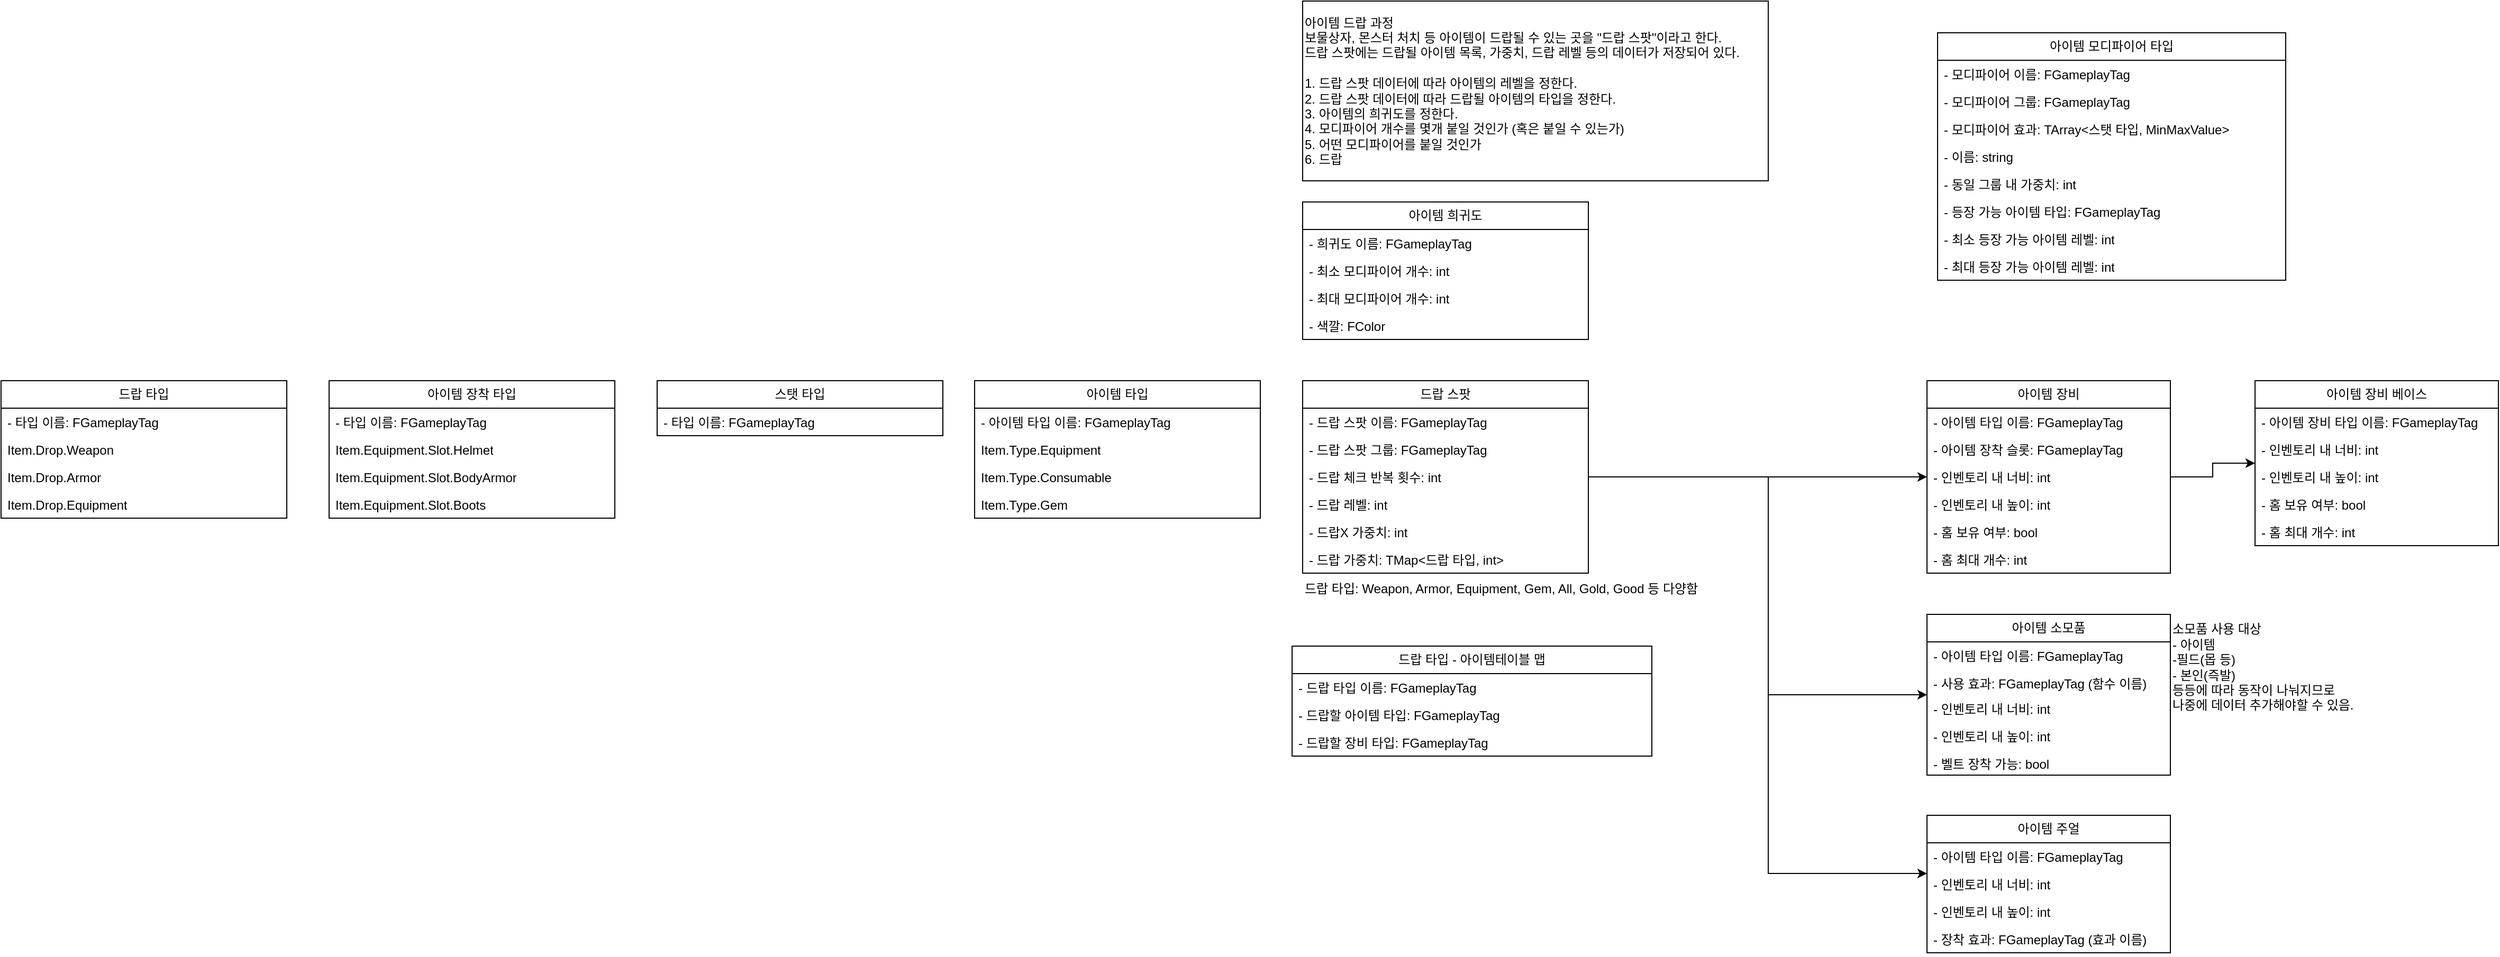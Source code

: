 <mxfile version="22.0.8" type="github">
  <diagram id="C5RBs43oDa-KdzZeNtuy" name="Page-1">
    <mxGraphModel dx="2609" dy="567" grid="1" gridSize="10" guides="1" tooltips="1" connect="1" arrows="1" fold="1" page="1" pageScale="1" pageWidth="827" pageHeight="1169" math="0" shadow="0">
      <root>
        <mxCell id="WIyWlLk6GJQsqaUBKTNV-0" />
        <mxCell id="WIyWlLk6GJQsqaUBKTNV-1" parent="WIyWlLk6GJQsqaUBKTNV-0" />
        <mxCell id="uqvtZdEYVKm4WlNIXN3L-16" value="아이템 타입" style="swimlane;fontStyle=0;childLayout=stackLayout;horizontal=1;startSize=26;fillColor=none;horizontalStack=0;resizeParent=1;resizeParentMax=0;resizeLast=0;collapsible=1;marginBottom=0;whiteSpace=wrap;html=1;" parent="WIyWlLk6GJQsqaUBKTNV-1" vertex="1">
          <mxGeometry x="-590" y="559" width="270" height="130" as="geometry" />
        </mxCell>
        <mxCell id="pYJsjD_AlreR97OpPR__-17" value="- 아이템 타입 이름: FGameplayTag&lt;br&gt;" style="text;strokeColor=none;fillColor=none;align=left;verticalAlign=top;spacingLeft=4;spacingRight=4;overflow=hidden;rotatable=0;points=[[0,0.5],[1,0.5]];portConstraint=eastwest;whiteSpace=wrap;html=1;" vertex="1" parent="uqvtZdEYVKm4WlNIXN3L-16">
          <mxGeometry y="26" width="270" height="26" as="geometry" />
        </mxCell>
        <mxCell id="uqvtZdEYVKm4WlNIXN3L-17" value="Item.Type.Equipment" style="text;strokeColor=none;fillColor=none;align=left;verticalAlign=top;spacingLeft=4;spacingRight=4;overflow=hidden;rotatable=0;points=[[0,0.5],[1,0.5]];portConstraint=eastwest;whiteSpace=wrap;html=1;" parent="uqvtZdEYVKm4WlNIXN3L-16" vertex="1">
          <mxGeometry y="52" width="270" height="26" as="geometry" />
        </mxCell>
        <mxCell id="pYJsjD_AlreR97OpPR__-18" value="Item.Type.Consumable" style="text;strokeColor=none;fillColor=none;align=left;verticalAlign=top;spacingLeft=4;spacingRight=4;overflow=hidden;rotatable=0;points=[[0,0.5],[1,0.5]];portConstraint=eastwest;whiteSpace=wrap;html=1;" vertex="1" parent="uqvtZdEYVKm4WlNIXN3L-16">
          <mxGeometry y="78" width="270" height="26" as="geometry" />
        </mxCell>
        <mxCell id="pYJsjD_AlreR97OpPR__-19" value="Item.Type.Gem" style="text;strokeColor=none;fillColor=none;align=left;verticalAlign=top;spacingLeft=4;spacingRight=4;overflow=hidden;rotatable=0;points=[[0,0.5],[1,0.5]];portConstraint=eastwest;whiteSpace=wrap;html=1;" vertex="1" parent="uqvtZdEYVKm4WlNIXN3L-16">
          <mxGeometry y="104" width="270" height="26" as="geometry" />
        </mxCell>
        <mxCell id="uqvtZdEYVKm4WlNIXN3L-45" value="아이템 소모품" style="swimlane;fontStyle=0;childLayout=stackLayout;horizontal=1;startSize=26;fillColor=none;horizontalStack=0;resizeParent=1;resizeParentMax=0;resizeLast=0;collapsible=1;marginBottom=0;whiteSpace=wrap;html=1;" parent="WIyWlLk6GJQsqaUBKTNV-1" vertex="1">
          <mxGeometry x="310" y="780" width="230" height="152" as="geometry" />
        </mxCell>
        <mxCell id="uqvtZdEYVKm4WlNIXN3L-46" value="- 아이템 타입 이름: FGameplayTag" style="text;strokeColor=none;fillColor=none;align=left;verticalAlign=top;spacingLeft=4;spacingRight=4;overflow=hidden;rotatable=0;points=[[0,0.5],[1,0.5]];portConstraint=eastwest;whiteSpace=wrap;html=1;" parent="uqvtZdEYVKm4WlNIXN3L-45" vertex="1">
          <mxGeometry y="26" width="230" height="26" as="geometry" />
        </mxCell>
        <mxCell id="uqvtZdEYVKm4WlNIXN3L-53" value="- 사용 효과: FGameplayTag (함수 이름)" style="text;strokeColor=none;fillColor=none;align=left;verticalAlign=top;spacingLeft=4;spacingRight=4;overflow=hidden;rotatable=0;points=[[0,0.5],[1,0.5]];portConstraint=eastwest;whiteSpace=wrap;html=1;" parent="uqvtZdEYVKm4WlNIXN3L-45" vertex="1">
          <mxGeometry y="52" width="230" height="24" as="geometry" />
        </mxCell>
        <mxCell id="o3cVLX7GlPP_p-mK8Vke-2" value="- 인벤토리 내 너비: int" style="text;strokeColor=none;fillColor=none;align=left;verticalAlign=top;spacingLeft=4;spacingRight=4;overflow=hidden;rotatable=0;points=[[0,0.5],[1,0.5]];portConstraint=eastwest;whiteSpace=wrap;html=1;" parent="uqvtZdEYVKm4WlNIXN3L-45" vertex="1">
          <mxGeometry y="76" width="230" height="26" as="geometry" />
        </mxCell>
        <mxCell id="o3cVLX7GlPP_p-mK8Vke-3" value="- 인벤토리 내 높이: int" style="text;strokeColor=none;fillColor=none;align=left;verticalAlign=top;spacingLeft=4;spacingRight=4;overflow=hidden;rotatable=0;points=[[0,0.5],[1,0.5]];portConstraint=eastwest;whiteSpace=wrap;html=1;" parent="uqvtZdEYVKm4WlNIXN3L-45" vertex="1">
          <mxGeometry y="102" width="230" height="26" as="geometry" />
        </mxCell>
        <mxCell id="uqvtZdEYVKm4WlNIXN3L-54" value="- 벨트 장착 가능: bool" style="text;strokeColor=none;fillColor=none;align=left;verticalAlign=top;spacingLeft=4;spacingRight=4;overflow=hidden;rotatable=0;points=[[0,0.5],[1,0.5]];portConstraint=eastwest;whiteSpace=wrap;html=1;" parent="uqvtZdEYVKm4WlNIXN3L-45" vertex="1">
          <mxGeometry y="128" width="230" height="24" as="geometry" />
        </mxCell>
        <mxCell id="pYJsjD_AlreR97OpPR__-42" value="" style="edgeStyle=orthogonalEdgeStyle;rounded=0;orthogonalLoop=1;jettySize=auto;html=1;" edge="1" parent="WIyWlLk6GJQsqaUBKTNV-1" source="uqvtZdEYVKm4WlNIXN3L-56" target="pYJsjD_AlreR97OpPR__-35">
          <mxGeometry relative="1" as="geometry" />
        </mxCell>
        <mxCell id="uqvtZdEYVKm4WlNIXN3L-56" value="아이템 장비" style="swimlane;fontStyle=0;childLayout=stackLayout;horizontal=1;startSize=26;fillColor=none;horizontalStack=0;resizeParent=1;resizeParentMax=0;resizeLast=0;collapsible=1;marginBottom=0;whiteSpace=wrap;html=1;" parent="WIyWlLk6GJQsqaUBKTNV-1" vertex="1">
          <mxGeometry x="310" y="559" width="230" height="182" as="geometry" />
        </mxCell>
        <mxCell id="uqvtZdEYVKm4WlNIXN3L-57" value="- 아이템 타입 이름: FGameplayTag" style="text;strokeColor=none;fillColor=none;align=left;verticalAlign=top;spacingLeft=4;spacingRight=4;overflow=hidden;rotatable=0;points=[[0,0.5],[1,0.5]];portConstraint=eastwest;whiteSpace=wrap;html=1;" parent="uqvtZdEYVKm4WlNIXN3L-56" vertex="1">
          <mxGeometry y="26" width="230" height="26" as="geometry" />
        </mxCell>
        <mxCell id="uqvtZdEYVKm4WlNIXN3L-64" value="- 아이템 장착 슬롯: FGameplayTag&lt;br&gt;" style="text;strokeColor=none;fillColor=none;align=left;verticalAlign=top;spacingLeft=4;spacingRight=4;overflow=hidden;rotatable=0;points=[[0,0.5],[1,0.5]];portConstraint=eastwest;whiteSpace=wrap;html=1;" parent="uqvtZdEYVKm4WlNIXN3L-56" vertex="1">
          <mxGeometry y="52" width="230" height="26" as="geometry" />
        </mxCell>
        <mxCell id="o3cVLX7GlPP_p-mK8Vke-1" value="- 인벤토리 내 너비: int" style="text;strokeColor=none;fillColor=none;align=left;verticalAlign=top;spacingLeft=4;spacingRight=4;overflow=hidden;rotatable=0;points=[[0,0.5],[1,0.5]];portConstraint=eastwest;whiteSpace=wrap;html=1;" parent="uqvtZdEYVKm4WlNIXN3L-56" vertex="1">
          <mxGeometry y="78" width="230" height="26" as="geometry" />
        </mxCell>
        <mxCell id="uqvtZdEYVKm4WlNIXN3L-19" value="- 인벤토리 내 높이: int" style="text;strokeColor=none;fillColor=none;align=left;verticalAlign=top;spacingLeft=4;spacingRight=4;overflow=hidden;rotatable=0;points=[[0,0.5],[1,0.5]];portConstraint=eastwest;whiteSpace=wrap;html=1;" parent="uqvtZdEYVKm4WlNIXN3L-56" vertex="1">
          <mxGeometry y="104" width="230" height="26" as="geometry" />
        </mxCell>
        <mxCell id="uqvtZdEYVKm4WlNIXN3L-66" value="- 홈 보유 여부: bool" style="text;strokeColor=none;fillColor=none;align=left;verticalAlign=top;spacingLeft=4;spacingRight=4;overflow=hidden;rotatable=0;points=[[0,0.5],[1,0.5]];portConstraint=eastwest;whiteSpace=wrap;html=1;" parent="uqvtZdEYVKm4WlNIXN3L-56" vertex="1">
          <mxGeometry y="130" width="230" height="26" as="geometry" />
        </mxCell>
        <mxCell id="uqvtZdEYVKm4WlNIXN3L-67" value="- 홈 최대 개수: int" style="text;strokeColor=none;fillColor=none;align=left;verticalAlign=top;spacingLeft=4;spacingRight=4;overflow=hidden;rotatable=0;points=[[0,0.5],[1,0.5]];portConstraint=eastwest;whiteSpace=wrap;html=1;" parent="uqvtZdEYVKm4WlNIXN3L-56" vertex="1">
          <mxGeometry y="156" width="230" height="26" as="geometry" />
        </mxCell>
        <mxCell id="uqvtZdEYVKm4WlNIXN3L-62" value="소모품 사용 대상&lt;br&gt;&lt;div style=&quot;&quot;&gt;&lt;span style=&quot;background-color: initial;&quot;&gt;- 아이템&lt;/span&gt;&lt;/div&gt;-필드(몹 등)&lt;br&gt;- 본인(즉발)&lt;br&gt;등등에 따라 동작이 나눠지므로 &lt;br&gt;나중에 데이터 추가해야할 수 있음." style="text;html=1;align=left;verticalAlign=middle;resizable=0;points=[];autosize=1;strokeColor=none;fillColor=none;" parent="WIyWlLk6GJQsqaUBKTNV-1" vertex="1">
          <mxGeometry x="540" y="780" width="210" height="100" as="geometry" />
        </mxCell>
        <mxCell id="uqvtZdEYVKm4WlNIXN3L-68" value="아이템 주얼" style="swimlane;fontStyle=0;childLayout=stackLayout;horizontal=1;startSize=26;fillColor=none;horizontalStack=0;resizeParent=1;resizeParentMax=0;resizeLast=0;collapsible=1;marginBottom=0;whiteSpace=wrap;html=1;" parent="WIyWlLk6GJQsqaUBKTNV-1" vertex="1">
          <mxGeometry x="310" y="970" width="230" height="130" as="geometry" />
        </mxCell>
        <mxCell id="uqvtZdEYVKm4WlNIXN3L-69" value="- 아이템 타입 이름: FGameplayTag" style="text;strokeColor=none;fillColor=none;align=left;verticalAlign=top;spacingLeft=4;spacingRight=4;overflow=hidden;rotatable=0;points=[[0,0.5],[1,0.5]];portConstraint=eastwest;whiteSpace=wrap;html=1;" parent="uqvtZdEYVKm4WlNIXN3L-68" vertex="1">
          <mxGeometry y="26" width="230" height="26" as="geometry" />
        </mxCell>
        <mxCell id="o3cVLX7GlPP_p-mK8Vke-5" value="- 인벤토리 내 너비: int" style="text;strokeColor=none;fillColor=none;align=left;verticalAlign=top;spacingLeft=4;spacingRight=4;overflow=hidden;rotatable=0;points=[[0,0.5],[1,0.5]];portConstraint=eastwest;whiteSpace=wrap;html=1;" parent="uqvtZdEYVKm4WlNIXN3L-68" vertex="1">
          <mxGeometry y="52" width="230" height="26" as="geometry" />
        </mxCell>
        <mxCell id="o3cVLX7GlPP_p-mK8Vke-4" value="- 인벤토리 내 높이: int" style="text;strokeColor=none;fillColor=none;align=left;verticalAlign=top;spacingLeft=4;spacingRight=4;overflow=hidden;rotatable=0;points=[[0,0.5],[1,0.5]];portConstraint=eastwest;whiteSpace=wrap;html=1;" parent="uqvtZdEYVKm4WlNIXN3L-68" vertex="1">
          <mxGeometry y="78" width="230" height="26" as="geometry" />
        </mxCell>
        <mxCell id="uqvtZdEYVKm4WlNIXN3L-73" value="- 장착 효과: FGameplayTag (효과 이름)" style="text;strokeColor=none;fillColor=none;align=left;verticalAlign=top;spacingLeft=4;spacingRight=4;overflow=hidden;rotatable=0;points=[[0,0.5],[1,0.5]];portConstraint=eastwest;whiteSpace=wrap;html=1;" parent="uqvtZdEYVKm4WlNIXN3L-68" vertex="1">
          <mxGeometry y="104" width="230" height="26" as="geometry" />
        </mxCell>
        <mxCell id="uqvtZdEYVKm4WlNIXN3L-98" value="스탯 타입" style="swimlane;fontStyle=0;childLayout=stackLayout;horizontal=1;startSize=26;fillColor=none;horizontalStack=0;resizeParent=1;resizeParentMax=0;resizeLast=0;collapsible=1;marginBottom=0;whiteSpace=wrap;html=1;" parent="WIyWlLk6GJQsqaUBKTNV-1" vertex="1">
          <mxGeometry x="-890" y="559" width="270" height="52" as="geometry" />
        </mxCell>
        <mxCell id="uqvtZdEYVKm4WlNIXN3L-104" value="- 타입 이름: FGameplayTag" style="text;strokeColor=none;fillColor=none;align=left;verticalAlign=top;spacingLeft=4;spacingRight=4;overflow=hidden;rotatable=0;points=[[0,0.5],[1,0.5]];portConstraint=eastwest;whiteSpace=wrap;html=1;" parent="uqvtZdEYVKm4WlNIXN3L-98" vertex="1">
          <mxGeometry y="26" width="270" height="26" as="geometry" />
        </mxCell>
        <mxCell id="uqvtZdEYVKm4WlNIXN3L-122" value="아이템 드랍 과정&lt;br&gt;보물상자, 몬스터 처치 등 아이템이 드랍될 수 있는 곳을 &quot;드랍 스팟&quot;이라고 한다.&lt;br&gt;드랍 스팟에는 드랍될 아이템 목록, 가중치, 드랍 레벨 등의 데이터가 저장되어 있다.&lt;br&gt;&lt;br&gt;1. 드랍 스팟 데이터에 따라 아이템의 레벨을 정한다.&lt;br&gt;2. 드랍 스팟 데이터에 따라 드랍될 아이템의 타입을 정한다.&lt;br style=&quot;border-color: var(--border-color);&quot;&gt;&lt;span style=&quot;&quot;&gt;3. 아이템의 희귀도를 정한다.&lt;/span&gt;&lt;br style=&quot;border-color: var(--border-color);&quot;&gt;&lt;span style=&quot;&quot;&gt;4. 모디파이어 개수를 몇개 붙일 것인가 (혹은 붙일 수 있는가)&lt;/span&gt;&lt;br style=&quot;border-color: var(--border-color);&quot;&gt;&lt;span style=&quot;&quot;&gt;5. 어떤 모디파이어를 붙일 것인가&lt;/span&gt;&lt;br style=&quot;border-color: var(--border-color);&quot;&gt;&lt;span style=&quot;&quot;&gt;6. 드랍&lt;/span&gt;" style="rounded=0;whiteSpace=wrap;html=1;align=left;" parent="WIyWlLk6GJQsqaUBKTNV-1" vertex="1">
          <mxGeometry x="-280" y="200" width="440" height="170" as="geometry" />
        </mxCell>
        <mxCell id="uqvtZdEYVKm4WlNIXN3L-128" value="아이템 장착 타입" style="swimlane;fontStyle=0;childLayout=stackLayout;horizontal=1;startSize=26;fillColor=none;horizontalStack=0;resizeParent=1;resizeParentMax=0;resizeLast=0;collapsible=1;marginBottom=0;whiteSpace=wrap;html=1;" parent="WIyWlLk6GJQsqaUBKTNV-1" vertex="1">
          <mxGeometry x="-1200" y="559" width="270" height="130" as="geometry" />
        </mxCell>
        <mxCell id="uqvtZdEYVKm4WlNIXN3L-129" value="- 타입 이름: FGameplayTag" style="text;strokeColor=none;fillColor=none;align=left;verticalAlign=top;spacingLeft=4;spacingRight=4;overflow=hidden;rotatable=0;points=[[0,0.5],[1,0.5]];portConstraint=eastwest;whiteSpace=wrap;html=1;" parent="uqvtZdEYVKm4WlNIXN3L-128" vertex="1">
          <mxGeometry y="26" width="270" height="26" as="geometry" />
        </mxCell>
        <mxCell id="pYJsjD_AlreR97OpPR__-32" value="Item.Equipment.Slot.Helmet" style="text;strokeColor=none;fillColor=none;align=left;verticalAlign=top;spacingLeft=4;spacingRight=4;overflow=hidden;rotatable=0;points=[[0,0.5],[1,0.5]];portConstraint=eastwest;whiteSpace=wrap;html=1;" vertex="1" parent="uqvtZdEYVKm4WlNIXN3L-128">
          <mxGeometry y="52" width="270" height="26" as="geometry" />
        </mxCell>
        <mxCell id="pYJsjD_AlreR97OpPR__-33" value="Item.Equipment.Slot.BodyArmor" style="text;strokeColor=none;fillColor=none;align=left;verticalAlign=top;spacingLeft=4;spacingRight=4;overflow=hidden;rotatable=0;points=[[0,0.5],[1,0.5]];portConstraint=eastwest;whiteSpace=wrap;html=1;" vertex="1" parent="uqvtZdEYVKm4WlNIXN3L-128">
          <mxGeometry y="78" width="270" height="26" as="geometry" />
        </mxCell>
        <mxCell id="pYJsjD_AlreR97OpPR__-34" value="Item.Equipment.Slot.Boots" style="text;strokeColor=none;fillColor=none;align=left;verticalAlign=top;spacingLeft=4;spacingRight=4;overflow=hidden;rotatable=0;points=[[0,0.5],[1,0.5]];portConstraint=eastwest;whiteSpace=wrap;html=1;" vertex="1" parent="uqvtZdEYVKm4WlNIXN3L-128">
          <mxGeometry y="104" width="270" height="26" as="geometry" />
        </mxCell>
        <mxCell id="pYJsjD_AlreR97OpPR__-11" value="" style="edgeStyle=orthogonalEdgeStyle;rounded=0;orthogonalLoop=1;jettySize=auto;html=1;" edge="1" parent="WIyWlLk6GJQsqaUBKTNV-1" source="fvDbEHZVz452sutA-oqK-0" target="uqvtZdEYVKm4WlNIXN3L-45">
          <mxGeometry relative="1" as="geometry">
            <Array as="points">
              <mxPoint x="160" y="650" />
              <mxPoint x="160" y="856" />
            </Array>
          </mxGeometry>
        </mxCell>
        <mxCell id="fvDbEHZVz452sutA-oqK-0" value="드랍 스팟" style="swimlane;fontStyle=0;childLayout=stackLayout;horizontal=1;startSize=26;fillColor=none;horizontalStack=0;resizeParent=1;resizeParentMax=0;resizeLast=0;collapsible=1;marginBottom=0;whiteSpace=wrap;html=1;" parent="WIyWlLk6GJQsqaUBKTNV-1" vertex="1">
          <mxGeometry x="-280" y="559" width="270" height="182" as="geometry" />
        </mxCell>
        <mxCell id="fvDbEHZVz452sutA-oqK-1" value="- 드랍 스팟 이름: FGameplayTag" style="text;strokeColor=none;fillColor=none;align=left;verticalAlign=top;spacingLeft=4;spacingRight=4;overflow=hidden;rotatable=0;points=[[0,0.5],[1,0.5]];portConstraint=eastwest;whiteSpace=wrap;html=1;" parent="fvDbEHZVz452sutA-oqK-0" vertex="1">
          <mxGeometry y="26" width="270" height="26" as="geometry" />
        </mxCell>
        <mxCell id="fvDbEHZVz452sutA-oqK-2" value="- 드랍 스팟 그룹: FGameplayTag&lt;br&gt;" style="text;strokeColor=none;fillColor=none;align=left;verticalAlign=top;spacingLeft=4;spacingRight=4;overflow=hidden;rotatable=0;points=[[0,0.5],[1,0.5]];portConstraint=eastwest;whiteSpace=wrap;html=1;" parent="fvDbEHZVz452sutA-oqK-0" vertex="1">
          <mxGeometry y="52" width="270" height="26" as="geometry" />
        </mxCell>
        <mxCell id="fvDbEHZVz452sutA-oqK-3" value="- 드랍 체크 반복 횟수: int" style="text;strokeColor=none;fillColor=none;align=left;verticalAlign=top;spacingLeft=4;spacingRight=4;overflow=hidden;rotatable=0;points=[[0,0.5],[1,0.5]];portConstraint=eastwest;whiteSpace=wrap;html=1;" parent="fvDbEHZVz452sutA-oqK-0" vertex="1">
          <mxGeometry y="78" width="270" height="26" as="geometry" />
        </mxCell>
        <mxCell id="fvDbEHZVz452sutA-oqK-4" value="- 드랍 레벨: int" style="text;strokeColor=none;fillColor=none;align=left;verticalAlign=top;spacingLeft=4;spacingRight=4;overflow=hidden;rotatable=0;points=[[0,0.5],[1,0.5]];portConstraint=eastwest;whiteSpace=wrap;html=1;" parent="fvDbEHZVz452sutA-oqK-0" vertex="1">
          <mxGeometry y="104" width="270" height="26" as="geometry" />
        </mxCell>
        <mxCell id="fvDbEHZVz452sutA-oqK-5" value="- 드랍X 가중치: int" style="text;strokeColor=none;fillColor=none;align=left;verticalAlign=top;spacingLeft=4;spacingRight=4;overflow=hidden;rotatable=0;points=[[0,0.5],[1,0.5]];portConstraint=eastwest;whiteSpace=wrap;html=1;" parent="fvDbEHZVz452sutA-oqK-0" vertex="1">
          <mxGeometry y="130" width="270" height="26" as="geometry" />
        </mxCell>
        <mxCell id="fvDbEHZVz452sutA-oqK-6" value="- 드랍 가중치: TMap&amp;lt;드랍 타입, int&amp;gt;" style="text;strokeColor=none;fillColor=none;align=left;verticalAlign=top;spacingLeft=4;spacingRight=4;overflow=hidden;rotatable=0;points=[[0,0.5],[1,0.5]];portConstraint=eastwest;whiteSpace=wrap;html=1;" parent="fvDbEHZVz452sutA-oqK-0" vertex="1">
          <mxGeometry y="156" width="270" height="26" as="geometry" />
        </mxCell>
        <mxCell id="uqvtZdEYVKm4WlNIXN3L-110" value="아이템 희귀도" style="swimlane;fontStyle=0;childLayout=stackLayout;horizontal=1;startSize=26;fillColor=none;horizontalStack=0;resizeParent=1;resizeParentMax=0;resizeLast=0;collapsible=1;marginBottom=0;whiteSpace=wrap;html=1;" parent="WIyWlLk6GJQsqaUBKTNV-1" vertex="1">
          <mxGeometry x="-280" y="390" width="270" height="130" as="geometry" />
        </mxCell>
        <mxCell id="uqvtZdEYVKm4WlNIXN3L-111" value="- 희귀도 이름: FGameplayTag" style="text;strokeColor=none;fillColor=none;align=left;verticalAlign=top;spacingLeft=4;spacingRight=4;overflow=hidden;rotatable=0;points=[[0,0.5],[1,0.5]];portConstraint=eastwest;whiteSpace=wrap;html=1;" parent="uqvtZdEYVKm4WlNIXN3L-110" vertex="1">
          <mxGeometry y="26" width="270" height="26" as="geometry" />
        </mxCell>
        <mxCell id="uqvtZdEYVKm4WlNIXN3L-118" value="- 최소 모디파이어 개수: int" style="text;strokeColor=none;fillColor=none;align=left;verticalAlign=top;spacingLeft=4;spacingRight=4;overflow=hidden;rotatable=0;points=[[0,0.5],[1,0.5]];portConstraint=eastwest;whiteSpace=wrap;html=1;" parent="uqvtZdEYVKm4WlNIXN3L-110" vertex="1">
          <mxGeometry y="52" width="270" height="26" as="geometry" />
        </mxCell>
        <mxCell id="uqvtZdEYVKm4WlNIXN3L-119" value="- 최대 모디파이어 개수: int" style="text;strokeColor=none;fillColor=none;align=left;verticalAlign=top;spacingLeft=4;spacingRight=4;overflow=hidden;rotatable=0;points=[[0,0.5],[1,0.5]];portConstraint=eastwest;whiteSpace=wrap;html=1;" parent="uqvtZdEYVKm4WlNIXN3L-110" vertex="1">
          <mxGeometry y="78" width="270" height="26" as="geometry" />
        </mxCell>
        <mxCell id="uqvtZdEYVKm4WlNIXN3L-120" value="- 색깔: FColor" style="text;strokeColor=none;fillColor=none;align=left;verticalAlign=top;spacingLeft=4;spacingRight=4;overflow=hidden;rotatable=0;points=[[0,0.5],[1,0.5]];portConstraint=eastwest;whiteSpace=wrap;html=1;" parent="uqvtZdEYVKm4WlNIXN3L-110" vertex="1">
          <mxGeometry y="104" width="270" height="26" as="geometry" />
        </mxCell>
        <mxCell id="pYJsjD_AlreR97OpPR__-12" value="" style="edgeStyle=orthogonalEdgeStyle;rounded=0;orthogonalLoop=1;jettySize=auto;html=1;" edge="1" parent="WIyWlLk6GJQsqaUBKTNV-1" source="fvDbEHZVz452sutA-oqK-0" target="uqvtZdEYVKm4WlNIXN3L-56">
          <mxGeometry relative="1" as="geometry">
            <mxPoint y="660" as="sourcePoint" />
            <mxPoint x="90" y="866" as="targetPoint" />
            <Array as="points">
              <mxPoint x="20" y="650" />
              <mxPoint x="20" y="650" />
            </Array>
          </mxGeometry>
        </mxCell>
        <mxCell id="pYJsjD_AlreR97OpPR__-15" value="" style="edgeStyle=orthogonalEdgeStyle;rounded=0;orthogonalLoop=1;jettySize=auto;html=1;" edge="1" parent="WIyWlLk6GJQsqaUBKTNV-1" source="fvDbEHZVz452sutA-oqK-0" target="uqvtZdEYVKm4WlNIXN3L-68">
          <mxGeometry relative="1" as="geometry">
            <mxPoint y="660" as="sourcePoint" />
            <mxPoint x="320" y="866" as="targetPoint" />
            <Array as="points">
              <mxPoint x="160" y="650" />
              <mxPoint x="160" y="1025" />
            </Array>
          </mxGeometry>
        </mxCell>
        <mxCell id="uqvtZdEYVKm4WlNIXN3L-82" value="아이템 모디파이어 타입" style="swimlane;fontStyle=0;childLayout=stackLayout;horizontal=1;startSize=26;fillColor=none;horizontalStack=0;resizeParent=1;resizeParentMax=0;resizeLast=0;collapsible=1;marginBottom=0;whiteSpace=wrap;html=1;" parent="WIyWlLk6GJQsqaUBKTNV-1" vertex="1">
          <mxGeometry x="320" y="230" width="329" height="234" as="geometry" />
        </mxCell>
        <mxCell id="uqvtZdEYVKm4WlNIXN3L-87" value="- 모디파이어 이름: FGameplayTag" style="text;strokeColor=none;fillColor=none;align=left;verticalAlign=top;spacingLeft=4;spacingRight=4;overflow=hidden;rotatable=0;points=[[0,0.5],[1,0.5]];portConstraint=eastwest;whiteSpace=wrap;html=1;" parent="uqvtZdEYVKm4WlNIXN3L-82" vertex="1">
          <mxGeometry y="26" width="329" height="26" as="geometry" />
        </mxCell>
        <mxCell id="uqvtZdEYVKm4WlNIXN3L-83" value="- 모디파이어 그룹: FGameplayTag" style="text;strokeColor=none;fillColor=none;align=left;verticalAlign=top;spacingLeft=4;spacingRight=4;overflow=hidden;rotatable=0;points=[[0,0.5],[1,0.5]];portConstraint=eastwest;whiteSpace=wrap;html=1;" parent="uqvtZdEYVKm4WlNIXN3L-82" vertex="1">
          <mxGeometry y="52" width="329" height="26" as="geometry" />
        </mxCell>
        <mxCell id="uqvtZdEYVKm4WlNIXN3L-90" value="- 모디파이어 효과: TArray&amp;lt;스탯 타입, MinMaxValue&amp;gt;" style="text;strokeColor=none;fillColor=none;align=left;verticalAlign=top;spacingLeft=4;spacingRight=4;overflow=hidden;rotatable=0;points=[[0,0.5],[1,0.5]];portConstraint=eastwest;whiteSpace=wrap;html=1;" parent="uqvtZdEYVKm4WlNIXN3L-82" vertex="1">
          <mxGeometry y="78" width="329" height="26" as="geometry" />
        </mxCell>
        <mxCell id="uqvtZdEYVKm4WlNIXN3L-94" value="- 이름: string" style="text;strokeColor=none;fillColor=none;align=left;verticalAlign=top;spacingLeft=4;spacingRight=4;overflow=hidden;rotatable=0;points=[[0,0.5],[1,0.5]];portConstraint=eastwest;whiteSpace=wrap;html=1;" parent="uqvtZdEYVKm4WlNIXN3L-82" vertex="1">
          <mxGeometry y="104" width="329" height="26" as="geometry" />
        </mxCell>
        <mxCell id="uqvtZdEYVKm4WlNIXN3L-92" value="- 동일 그룹 내 가중치: int&amp;nbsp;" style="text;strokeColor=none;fillColor=none;align=left;verticalAlign=top;spacingLeft=4;spacingRight=4;overflow=hidden;rotatable=0;points=[[0,0.5],[1,0.5]];portConstraint=eastwest;whiteSpace=wrap;html=1;" parent="uqvtZdEYVKm4WlNIXN3L-82" vertex="1">
          <mxGeometry y="130" width="329" height="26" as="geometry" />
        </mxCell>
        <mxCell id="uqvtZdEYVKm4WlNIXN3L-95" value="- 등장 가능 아이템 타입: FGameplayTag" style="text;strokeColor=none;fillColor=none;align=left;verticalAlign=top;spacingLeft=4;spacingRight=4;overflow=hidden;rotatable=0;points=[[0,0.5],[1,0.5]];portConstraint=eastwest;whiteSpace=wrap;html=1;" parent="uqvtZdEYVKm4WlNIXN3L-82" vertex="1">
          <mxGeometry y="156" width="329" height="26" as="geometry" />
        </mxCell>
        <mxCell id="uqvtZdEYVKm4WlNIXN3L-84" value="- 최소 등장 가능 아이템 레벨: int" style="text;strokeColor=none;fillColor=none;align=left;verticalAlign=top;spacingLeft=4;spacingRight=4;overflow=hidden;rotatable=0;points=[[0,0.5],[1,0.5]];portConstraint=eastwest;whiteSpace=wrap;html=1;" parent="uqvtZdEYVKm4WlNIXN3L-82" vertex="1">
          <mxGeometry y="182" width="329" height="26" as="geometry" />
        </mxCell>
        <mxCell id="uqvtZdEYVKm4WlNIXN3L-89" value="- 최대 등장 가능 아이템 레벨: int" style="text;strokeColor=none;fillColor=none;align=left;verticalAlign=top;spacingLeft=4;spacingRight=4;overflow=hidden;rotatable=0;points=[[0,0.5],[1,0.5]];portConstraint=eastwest;whiteSpace=wrap;html=1;" parent="uqvtZdEYVKm4WlNIXN3L-82" vertex="1">
          <mxGeometry y="208" width="329" height="26" as="geometry" />
        </mxCell>
        <mxCell id="pYJsjD_AlreR97OpPR__-27" value="드랍 타입" style="swimlane;fontStyle=0;childLayout=stackLayout;horizontal=1;startSize=26;fillColor=none;horizontalStack=0;resizeParent=1;resizeParentMax=0;resizeLast=0;collapsible=1;marginBottom=0;whiteSpace=wrap;html=1;" vertex="1" parent="WIyWlLk6GJQsqaUBKTNV-1">
          <mxGeometry x="-1510" y="559" width="270" height="130" as="geometry" />
        </mxCell>
        <mxCell id="pYJsjD_AlreR97OpPR__-28" value="- 타입 이름: FGameplayTag" style="text;strokeColor=none;fillColor=none;align=left;verticalAlign=top;spacingLeft=4;spacingRight=4;overflow=hidden;rotatable=0;points=[[0,0.5],[1,0.5]];portConstraint=eastwest;whiteSpace=wrap;html=1;" vertex="1" parent="pYJsjD_AlreR97OpPR__-27">
          <mxGeometry y="26" width="270" height="26" as="geometry" />
        </mxCell>
        <mxCell id="pYJsjD_AlreR97OpPR__-29" value="Item.Drop.Weapon" style="text;strokeColor=none;fillColor=none;align=left;verticalAlign=top;spacingLeft=4;spacingRight=4;overflow=hidden;rotatable=0;points=[[0,0.5],[1,0.5]];portConstraint=eastwest;whiteSpace=wrap;html=1;" vertex="1" parent="pYJsjD_AlreR97OpPR__-27">
          <mxGeometry y="52" width="270" height="26" as="geometry" />
        </mxCell>
        <mxCell id="pYJsjD_AlreR97OpPR__-30" value="Item.Drop.Armor" style="text;strokeColor=none;fillColor=none;align=left;verticalAlign=top;spacingLeft=4;spacingRight=4;overflow=hidden;rotatable=0;points=[[0,0.5],[1,0.5]];portConstraint=eastwest;whiteSpace=wrap;html=1;" vertex="1" parent="pYJsjD_AlreR97OpPR__-27">
          <mxGeometry y="78" width="270" height="26" as="geometry" />
        </mxCell>
        <mxCell id="pYJsjD_AlreR97OpPR__-31" value="Item.Drop.Equipment" style="text;strokeColor=none;fillColor=none;align=left;verticalAlign=top;spacingLeft=4;spacingRight=4;overflow=hidden;rotatable=0;points=[[0,0.5],[1,0.5]];portConstraint=eastwest;whiteSpace=wrap;html=1;" vertex="1" parent="pYJsjD_AlreR97OpPR__-27">
          <mxGeometry y="104" width="270" height="26" as="geometry" />
        </mxCell>
        <mxCell id="pYJsjD_AlreR97OpPR__-35" value="아이템 장비 베이스" style="swimlane;fontStyle=0;childLayout=stackLayout;horizontal=1;startSize=26;fillColor=none;horizontalStack=0;resizeParent=1;resizeParentMax=0;resizeLast=0;collapsible=1;marginBottom=0;whiteSpace=wrap;html=1;" vertex="1" parent="WIyWlLk6GJQsqaUBKTNV-1">
          <mxGeometry x="620" y="559" width="230" height="156" as="geometry" />
        </mxCell>
        <mxCell id="pYJsjD_AlreR97OpPR__-36" value="- 아이템 장비 타입 이름: FGameplayTag" style="text;strokeColor=none;fillColor=none;align=left;verticalAlign=top;spacingLeft=4;spacingRight=4;overflow=hidden;rotatable=0;points=[[0,0.5],[1,0.5]];portConstraint=eastwest;whiteSpace=wrap;html=1;" vertex="1" parent="pYJsjD_AlreR97OpPR__-35">
          <mxGeometry y="26" width="230" height="26" as="geometry" />
        </mxCell>
        <mxCell id="pYJsjD_AlreR97OpPR__-38" value="- 인벤토리 내 너비: int" style="text;strokeColor=none;fillColor=none;align=left;verticalAlign=top;spacingLeft=4;spacingRight=4;overflow=hidden;rotatable=0;points=[[0,0.5],[1,0.5]];portConstraint=eastwest;whiteSpace=wrap;html=1;" vertex="1" parent="pYJsjD_AlreR97OpPR__-35">
          <mxGeometry y="52" width="230" height="26" as="geometry" />
        </mxCell>
        <mxCell id="pYJsjD_AlreR97OpPR__-39" value="- 인벤토리 내 높이: int" style="text;strokeColor=none;fillColor=none;align=left;verticalAlign=top;spacingLeft=4;spacingRight=4;overflow=hidden;rotatable=0;points=[[0,0.5],[1,0.5]];portConstraint=eastwest;whiteSpace=wrap;html=1;" vertex="1" parent="pYJsjD_AlreR97OpPR__-35">
          <mxGeometry y="78" width="230" height="26" as="geometry" />
        </mxCell>
        <mxCell id="pYJsjD_AlreR97OpPR__-40" value="- 홈 보유 여부: bool" style="text;strokeColor=none;fillColor=none;align=left;verticalAlign=top;spacingLeft=4;spacingRight=4;overflow=hidden;rotatable=0;points=[[0,0.5],[1,0.5]];portConstraint=eastwest;whiteSpace=wrap;html=1;" vertex="1" parent="pYJsjD_AlreR97OpPR__-35">
          <mxGeometry y="104" width="230" height="26" as="geometry" />
        </mxCell>
        <mxCell id="pYJsjD_AlreR97OpPR__-41" value="- 홈 최대 개수: int" style="text;strokeColor=none;fillColor=none;align=left;verticalAlign=top;spacingLeft=4;spacingRight=4;overflow=hidden;rotatable=0;points=[[0,0.5],[1,0.5]];portConstraint=eastwest;whiteSpace=wrap;html=1;" vertex="1" parent="pYJsjD_AlreR97OpPR__-35">
          <mxGeometry y="130" width="230" height="26" as="geometry" />
        </mxCell>
        <mxCell id="pYJsjD_AlreR97OpPR__-48" value="드랍 타입: Weapon, Armor, Equipment, Gem, All, Gold, Good 등 다양함" style="text;html=1;align=left;verticalAlign=middle;resizable=0;points=[];autosize=1;strokeColor=none;fillColor=none;" vertex="1" parent="WIyWlLk6GJQsqaUBKTNV-1">
          <mxGeometry x="-280" y="741" width="400" height="30" as="geometry" />
        </mxCell>
        <mxCell id="pYJsjD_AlreR97OpPR__-49" value="드랍 타입 - 아이템테이블 맵" style="swimlane;fontStyle=0;childLayout=stackLayout;horizontal=1;startSize=26;fillColor=none;horizontalStack=0;resizeParent=1;resizeParentMax=0;resizeLast=0;collapsible=1;marginBottom=0;whiteSpace=wrap;html=1;" vertex="1" parent="WIyWlLk6GJQsqaUBKTNV-1">
          <mxGeometry x="-290" y="810" width="340" height="104" as="geometry" />
        </mxCell>
        <mxCell id="pYJsjD_AlreR97OpPR__-50" value="- 드랍 타입 이름: FGameplayTag" style="text;strokeColor=none;fillColor=none;align=left;verticalAlign=top;spacingLeft=4;spacingRight=4;overflow=hidden;rotatable=0;points=[[0,0.5],[1,0.5]];portConstraint=eastwest;whiteSpace=wrap;html=1;" vertex="1" parent="pYJsjD_AlreR97OpPR__-49">
          <mxGeometry y="26" width="340" height="26" as="geometry" />
        </mxCell>
        <mxCell id="pYJsjD_AlreR97OpPR__-51" value="- 드랍할 아이템 타입: FGameplayTag&lt;br&gt;" style="text;strokeColor=none;fillColor=none;align=left;verticalAlign=top;spacingLeft=4;spacingRight=4;overflow=hidden;rotatable=0;points=[[0,0.5],[1,0.5]];portConstraint=eastwest;whiteSpace=wrap;html=1;" vertex="1" parent="pYJsjD_AlreR97OpPR__-49">
          <mxGeometry y="52" width="340" height="26" as="geometry" />
        </mxCell>
        <mxCell id="pYJsjD_AlreR97OpPR__-56" value="- 드랍할 장비 타입: FGameplayTag" style="text;strokeColor=none;fillColor=none;align=left;verticalAlign=top;spacingLeft=4;spacingRight=4;overflow=hidden;rotatable=0;points=[[0,0.5],[1,0.5]];portConstraint=eastwest;whiteSpace=wrap;html=1;" vertex="1" parent="pYJsjD_AlreR97OpPR__-49">
          <mxGeometry y="78" width="340" height="26" as="geometry" />
        </mxCell>
      </root>
    </mxGraphModel>
  </diagram>
</mxfile>
